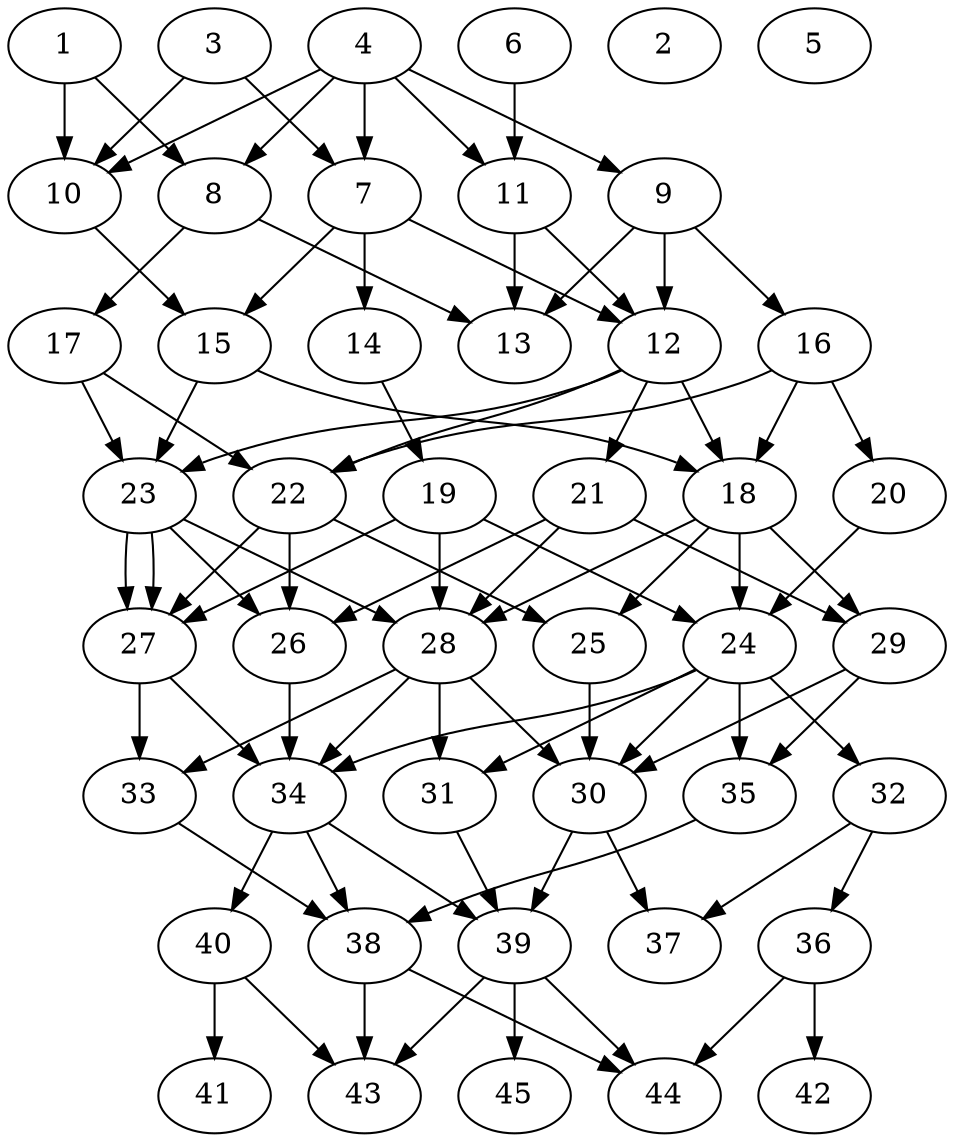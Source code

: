 // DAG automatically generated by daggen at Thu Oct  3 14:07:25 2019
// ./daggen --dot -n 45 --ccr 0.5 --fat 0.5 --regular 0.9 --density 0.6 --mindata 5242880 --maxdata 52428800 
digraph G {
  1 [size="101668864", alpha="0.08", expect_size="50834432"] 
  1 -> 8 [size ="50834432"]
  1 -> 10 [size ="50834432"]
  2 [size="30980096", alpha="0.06", expect_size="15490048"] 
  3 [size="58163200", alpha="0.19", expect_size="29081600"] 
  3 -> 7 [size ="29081600"]
  3 -> 10 [size ="29081600"]
  4 [size="79024128", alpha="0.13", expect_size="39512064"] 
  4 -> 7 [size ="39512064"]
  4 -> 8 [size ="39512064"]
  4 -> 9 [size ="39512064"]
  4 -> 10 [size ="39512064"]
  4 -> 11 [size ="39512064"]
  5 [size="96145408", alpha="0.13", expect_size="48072704"] 
  6 [size="103399424", alpha="0.08", expect_size="51699712"] 
  6 -> 11 [size ="51699712"]
  7 [size="58699776", alpha="0.16", expect_size="29349888"] 
  7 -> 12 [size ="29349888"]
  7 -> 14 [size ="29349888"]
  7 -> 15 [size ="29349888"]
  8 [size="17872896", alpha="0.08", expect_size="8936448"] 
  8 -> 13 [size ="8936448"]
  8 -> 17 [size ="8936448"]
  9 [size="53209088", alpha="0.05", expect_size="26604544"] 
  9 -> 12 [size ="26604544"]
  9 -> 13 [size ="26604544"]
  9 -> 16 [size ="26604544"]
  10 [size="103575552", alpha="0.07", expect_size="51787776"] 
  10 -> 15 [size ="51787776"]
  11 [size="57671680", alpha="0.16", expect_size="28835840"] 
  11 -> 12 [size ="28835840"]
  11 -> 13 [size ="28835840"]
  12 [size="95148032", alpha="0.01", expect_size="47574016"] 
  12 -> 18 [size ="47574016"]
  12 -> 21 [size ="47574016"]
  12 -> 22 [size ="47574016"]
  12 -> 23 [size ="47574016"]
  13 [size="27734016", alpha="0.01", expect_size="13867008"] 
  14 [size="22638592", alpha="0.13", expect_size="11319296"] 
  14 -> 19 [size ="11319296"]
  15 [size="84051968", alpha="0.12", expect_size="42025984"] 
  15 -> 18 [size ="42025984"]
  15 -> 23 [size ="42025984"]
  16 [size="49967104", alpha="0.12", expect_size="24983552"] 
  16 -> 18 [size ="24983552"]
  16 -> 20 [size ="24983552"]
  16 -> 22 [size ="24983552"]
  17 [size="88995840", alpha="0.11", expect_size="44497920"] 
  17 -> 22 [size ="44497920"]
  17 -> 23 [size ="44497920"]
  18 [size="69029888", alpha="0.11", expect_size="34514944"] 
  18 -> 24 [size ="34514944"]
  18 -> 25 [size ="34514944"]
  18 -> 28 [size ="34514944"]
  18 -> 29 [size ="34514944"]
  19 [size="11266048", alpha="0.09", expect_size="5633024"] 
  19 -> 24 [size ="5633024"]
  19 -> 27 [size ="5633024"]
  19 -> 28 [size ="5633024"]
  20 [size="35844096", alpha="0.19", expect_size="17922048"] 
  20 -> 24 [size ="17922048"]
  21 [size="68532224", alpha="0.07", expect_size="34266112"] 
  21 -> 26 [size ="34266112"]
  21 -> 28 [size ="34266112"]
  21 -> 29 [size ="34266112"]
  22 [size="49987584", alpha="0.01", expect_size="24993792"] 
  22 -> 25 [size ="24993792"]
  22 -> 26 [size ="24993792"]
  22 -> 27 [size ="24993792"]
  23 [size="54984704", alpha="0.04", expect_size="27492352"] 
  23 -> 26 [size ="27492352"]
  23 -> 27 [size ="27492352"]
  23 -> 27 [size ="27492352"]
  23 -> 28 [size ="27492352"]
  24 [size="57573376", alpha="0.02", expect_size="28786688"] 
  24 -> 30 [size ="28786688"]
  24 -> 31 [size ="28786688"]
  24 -> 32 [size ="28786688"]
  24 -> 34 [size ="28786688"]
  24 -> 35 [size ="28786688"]
  25 [size="26009600", alpha="0.18", expect_size="13004800"] 
  25 -> 30 [size ="13004800"]
  26 [size="80435200", alpha="0.13", expect_size="40217600"] 
  26 -> 34 [size ="40217600"]
  27 [size="42528768", alpha="0.19", expect_size="21264384"] 
  27 -> 33 [size ="21264384"]
  27 -> 34 [size ="21264384"]
  28 [size="96499712", alpha="0.06", expect_size="48249856"] 
  28 -> 30 [size ="48249856"]
  28 -> 31 [size ="48249856"]
  28 -> 33 [size ="48249856"]
  28 -> 34 [size ="48249856"]
  29 [size="53592064", alpha="0.03", expect_size="26796032"] 
  29 -> 30 [size ="26796032"]
  29 -> 35 [size ="26796032"]
  30 [size="96184320", alpha="0.19", expect_size="48092160"] 
  30 -> 37 [size ="48092160"]
  30 -> 39 [size ="48092160"]
  31 [size="89217024", alpha="0.05", expect_size="44608512"] 
  31 -> 39 [size ="44608512"]
  32 [size="29501440", alpha="0.09", expect_size="14750720"] 
  32 -> 36 [size ="14750720"]
  32 -> 37 [size ="14750720"]
  33 [size="31903744", alpha="0.17", expect_size="15951872"] 
  33 -> 38 [size ="15951872"]
  34 [size="49731584", alpha="0.08", expect_size="24865792"] 
  34 -> 38 [size ="24865792"]
  34 -> 39 [size ="24865792"]
  34 -> 40 [size ="24865792"]
  35 [size="57151488", alpha="0.14", expect_size="28575744"] 
  35 -> 38 [size ="28575744"]
  36 [size="45453312", alpha="0.08", expect_size="22726656"] 
  36 -> 42 [size ="22726656"]
  36 -> 44 [size ="22726656"]
  37 [size="13178880", alpha="0.19", expect_size="6589440"] 
  38 [size="102914048", alpha="0.02", expect_size="51457024"] 
  38 -> 43 [size ="51457024"]
  38 -> 44 [size ="51457024"]
  39 [size="38932480", alpha="0.06", expect_size="19466240"] 
  39 -> 43 [size ="19466240"]
  39 -> 44 [size ="19466240"]
  39 -> 45 [size ="19466240"]
  40 [size="52703232", alpha="0.15", expect_size="26351616"] 
  40 -> 41 [size ="26351616"]
  40 -> 43 [size ="26351616"]
  41 [size="48574464", alpha="0.16", expect_size="24287232"] 
  42 [size="73730048", alpha="0.06", expect_size="36865024"] 
  43 [size="24090624", alpha="0.05", expect_size="12045312"] 
  44 [size="11278336", alpha="0.14", expect_size="5639168"] 
  45 [size="47446016", alpha="0.06", expect_size="23723008"] 
}
